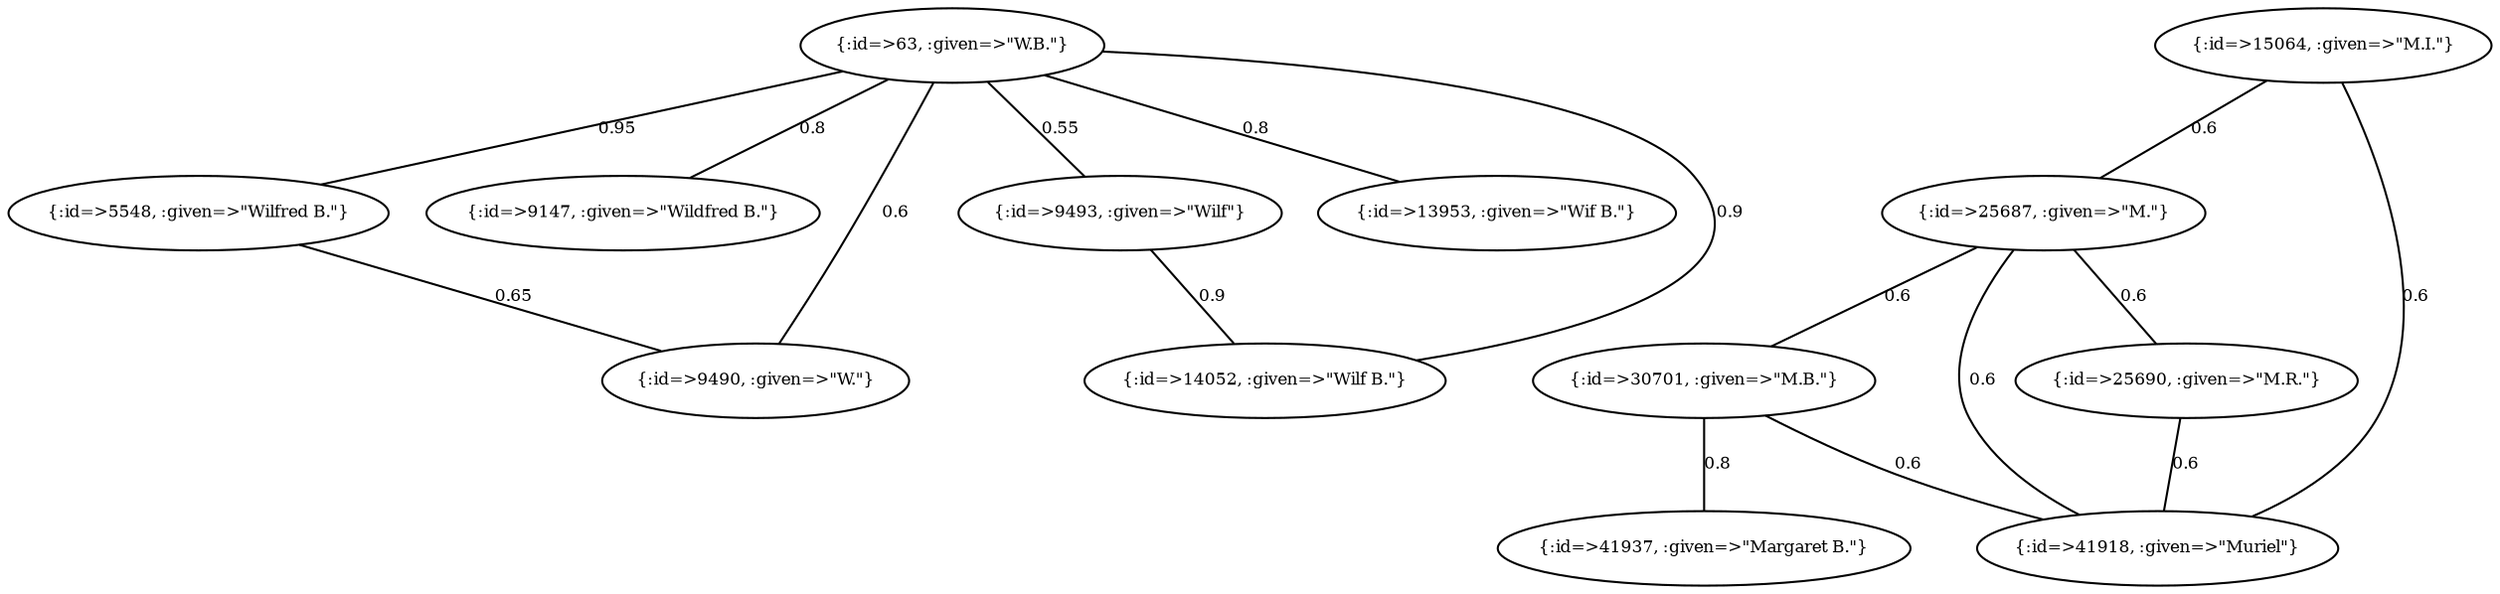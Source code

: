 graph Collector__WeightedGraph {
    "{:id=>63, :given=>\"W.B.\"}" [
        fontsize = 8,
        label = "{:id=>63, :given=>\"W.B.\"}"
    ]

    "{:id=>5548, :given=>\"Wilfred B.\"}" [
        fontsize = 8,
        label = "{:id=>5548, :given=>\"Wilfred B.\"}"
    ]

    "{:id=>9147, :given=>\"Wildfred B.\"}" [
        fontsize = 8,
        label = "{:id=>9147, :given=>\"Wildfred B.\"}"
    ]

    "{:id=>9490, :given=>\"W.\"}" [
        fontsize = 8,
        label = "{:id=>9490, :given=>\"W.\"}"
    ]

    "{:id=>9493, :given=>\"Wilf\"}" [
        fontsize = 8,
        label = "{:id=>9493, :given=>\"Wilf\"}"
    ]

    "{:id=>13953, :given=>\"Wif B.\"}" [
        fontsize = 8,
        label = "{:id=>13953, :given=>\"Wif B.\"}"
    ]

    "{:id=>14052, :given=>\"Wilf B.\"}" [
        fontsize = 8,
        label = "{:id=>14052, :given=>\"Wilf B.\"}"
    ]

    "{:id=>15064, :given=>\"M.I.\"}" [
        fontsize = 8,
        label = "{:id=>15064, :given=>\"M.I.\"}"
    ]

    "{:id=>25687, :given=>\"M.\"}" [
        fontsize = 8,
        label = "{:id=>25687, :given=>\"M.\"}"
    ]

    "{:id=>25690, :given=>\"M.R.\"}" [
        fontsize = 8,
        label = "{:id=>25690, :given=>\"M.R.\"}"
    ]

    "{:id=>30701, :given=>\"M.B.\"}" [
        fontsize = 8,
        label = "{:id=>30701, :given=>\"M.B.\"}"
    ]

    "{:id=>41918, :given=>\"Muriel\"}" [
        fontsize = 8,
        label = "{:id=>41918, :given=>\"Muriel\"}"
    ]

    "{:id=>41937, :given=>\"Margaret B.\"}" [
        fontsize = 8,
        label = "{:id=>41937, :given=>\"Margaret B.\"}"
    ]

    "{:id=>63, :given=>\"W.B.\"}" -- "{:id=>5548, :given=>\"Wilfred B.\"}" [
        fontsize = 8,
        label = 0.95
    ]

    "{:id=>63, :given=>\"W.B.\"}" -- "{:id=>9147, :given=>\"Wildfred B.\"}" [
        fontsize = 8,
        label = 0.8
    ]

    "{:id=>63, :given=>\"W.B.\"}" -- "{:id=>9490, :given=>\"W.\"}" [
        fontsize = 8,
        label = 0.6
    ]

    "{:id=>63, :given=>\"W.B.\"}" -- "{:id=>9493, :given=>\"Wilf\"}" [
        fontsize = 8,
        label = 0.55
    ]

    "{:id=>63, :given=>\"W.B.\"}" -- "{:id=>13953, :given=>\"Wif B.\"}" [
        fontsize = 8,
        label = 0.8
    ]

    "{:id=>63, :given=>\"W.B.\"}" -- "{:id=>14052, :given=>\"Wilf B.\"}" [
        fontsize = 8,
        label = 0.9
    ]

    "{:id=>5548, :given=>\"Wilfred B.\"}" -- "{:id=>9490, :given=>\"W.\"}" [
        fontsize = 8,
        label = 0.65
    ]

    "{:id=>9493, :given=>\"Wilf\"}" -- "{:id=>14052, :given=>\"Wilf B.\"}" [
        fontsize = 8,
        label = 0.9
    ]

    "{:id=>15064, :given=>\"M.I.\"}" -- "{:id=>25687, :given=>\"M.\"}" [
        fontsize = 8,
        label = 0.6
    ]

    "{:id=>15064, :given=>\"M.I.\"}" -- "{:id=>41918, :given=>\"Muriel\"}" [
        fontsize = 8,
        label = 0.6
    ]

    "{:id=>25687, :given=>\"M.\"}" -- "{:id=>25690, :given=>\"M.R.\"}" [
        fontsize = 8,
        label = 0.6
    ]

    "{:id=>25687, :given=>\"M.\"}" -- "{:id=>30701, :given=>\"M.B.\"}" [
        fontsize = 8,
        label = 0.6
    ]

    "{:id=>25687, :given=>\"M.\"}" -- "{:id=>41918, :given=>\"Muriel\"}" [
        fontsize = 8,
        label = 0.6
    ]

    "{:id=>25690, :given=>\"M.R.\"}" -- "{:id=>41918, :given=>\"Muriel\"}" [
        fontsize = 8,
        label = 0.6
    ]

    "{:id=>30701, :given=>\"M.B.\"}" -- "{:id=>41918, :given=>\"Muriel\"}" [
        fontsize = 8,
        label = 0.6
    ]

    "{:id=>30701, :given=>\"M.B.\"}" -- "{:id=>41937, :given=>\"Margaret B.\"}" [
        fontsize = 8,
        label = 0.8
    ]
}

